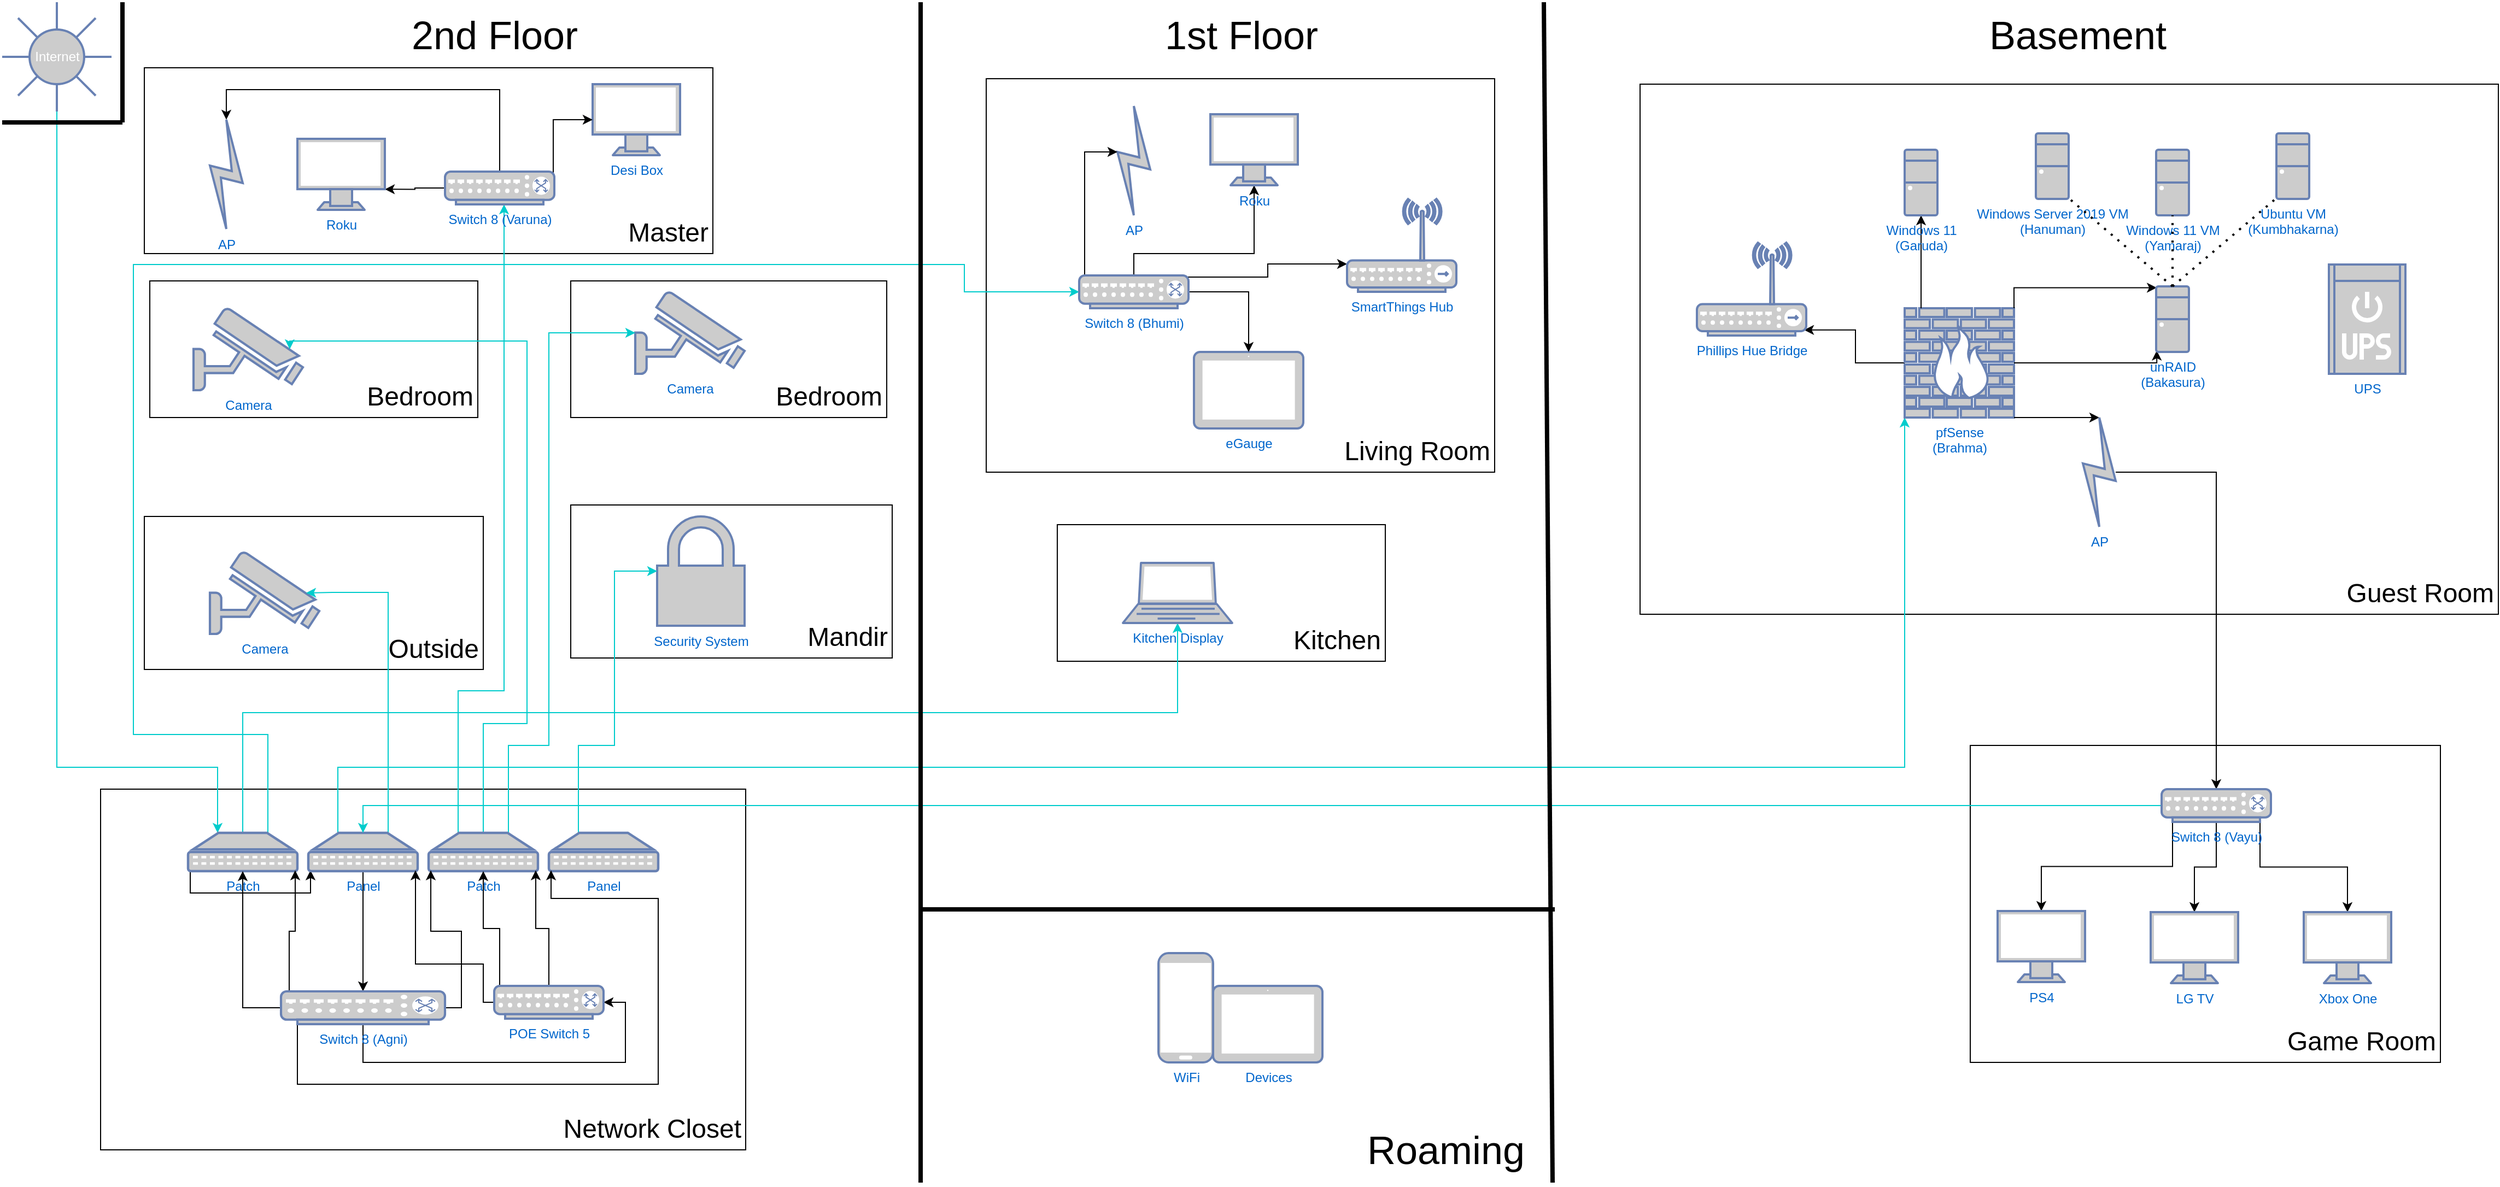 <mxfile version="21.2.1" type="github">
  <diagram id="iYit6yQuZBh6cs0Pciwx" name="Page-1">
    <mxGraphModel dx="1247" dy="657" grid="1" gridSize="10" guides="1" tooltips="1" connect="1" arrows="1" fold="1" page="1" pageScale="1" pageWidth="850" pageHeight="1100" background="#ffffff" math="0" shadow="0">
      <root>
        <mxCell id="0" />
        <mxCell id="1" parent="0" />
        <mxCell id="tFoZjdkVx6EBwdPbSg_g-109" value="Game Room" style="rounded=0;whiteSpace=wrap;html=1;align=right;verticalAlign=bottom;fontSize=24;spacingRight=2;spacingBottom=2;" parent="1" vertex="1">
          <mxGeometry x="1810" y="690" width="430" height="290" as="geometry" />
        </mxCell>
        <mxCell id="tFoZjdkVx6EBwdPbSg_g-105" value="Guest Room" style="rounded=0;whiteSpace=wrap;html=1;align=right;verticalAlign=bottom;labelPosition=center;verticalLabelPosition=middle;fontSize=24;spacingRight=2;spacingBottom=2;" parent="1" vertex="1">
          <mxGeometry x="1508" y="85" width="785" height="485" as="geometry" />
        </mxCell>
        <mxCell id="tFoZjdkVx6EBwdPbSg_g-93" value="Kitchen" style="rounded=0;whiteSpace=wrap;html=1;align=right;verticalAlign=bottom;fontSize=24;spacingRight=2;spacingBottom=2;" parent="1" vertex="1">
          <mxGeometry x="975" y="488" width="300" height="125" as="geometry" />
        </mxCell>
        <mxCell id="tFoZjdkVx6EBwdPbSg_g-92" value="Living Room" style="rounded=0;whiteSpace=wrap;html=1;align=right;verticalAlign=bottom;labelPosition=center;verticalLabelPosition=middle;fontSize=24;spacingRight=2;spacingBottom=2;" parent="1" vertex="1">
          <mxGeometry x="910" y="80" width="465" height="360" as="geometry" />
        </mxCell>
        <mxCell id="tFoZjdkVx6EBwdPbSg_g-90" value="Network Closet" style="rounded=0;whiteSpace=wrap;html=1;fontSize=24;align=right;verticalAlign=bottom;spacingRight=2;spacingBottom=2;" parent="1" vertex="1">
          <mxGeometry x="100" y="730" width="590" height="330" as="geometry" />
        </mxCell>
        <mxCell id="tFoZjdkVx6EBwdPbSg_g-89" value="Outside" style="rounded=0;whiteSpace=wrap;html=1;fontSize=24;align=right;verticalAlign=bottom;spacingRight=2;spacingBottom=2;" parent="1" vertex="1">
          <mxGeometry x="140" y="480.5" width="310" height="140" as="geometry" />
        </mxCell>
        <mxCell id="tFoZjdkVx6EBwdPbSg_g-80" value="Mandir" style="rounded=0;whiteSpace=wrap;html=1;fontSize=24;align=right;verticalAlign=bottom;spacingRight=2;spacingBottom=2;" parent="1" vertex="1">
          <mxGeometry x="530" y="470" width="294" height="140" as="geometry" />
        </mxCell>
        <mxCell id="tFoZjdkVx6EBwdPbSg_g-88" value="Bedroom" style="rounded=0;whiteSpace=wrap;html=1;align=right;verticalAlign=bottom;fontSize=24;spacingRight=2;spacingBottom=2;" parent="1" vertex="1">
          <mxGeometry x="530" y="265" width="289" height="125" as="geometry" />
        </mxCell>
        <mxCell id="tFoZjdkVx6EBwdPbSg_g-83" value="Bedroom" style="rounded=0;whiteSpace=wrap;html=1;align=right;verticalAlign=bottom;fontSize=24;spacingRight=2;spacingBottom=2;" parent="1" vertex="1">
          <mxGeometry x="145" y="265" width="300" height="125" as="geometry" />
        </mxCell>
        <mxCell id="tFoZjdkVx6EBwdPbSg_g-81" value="Master" style="rounded=0;whiteSpace=wrap;html=1;align=right;verticalAlign=bottom;labelPosition=center;verticalLabelPosition=middle;fontSize=24;spacingBottom=2;spacingRight=2;" parent="1" vertex="1">
          <mxGeometry x="140" y="70" width="520" height="170" as="geometry" />
        </mxCell>
        <mxCell id="kMpKY0jFBlT35RkL3wRk-18" style="edgeStyle=orthogonalEdgeStyle;rounded=0;orthogonalLoop=1;jettySize=auto;html=1;exitX=0.5;exitY=1;exitDx=0;exitDy=0;entryX=0.27;entryY=0;entryDx=0;entryDy=0;entryPerimeter=0;strokeColor=#00CCCC;" parent="1" source="tFoZjdkVx6EBwdPbSg_g-2" target="tFoZjdkVx6EBwdPbSg_g-25" edge="1">
          <mxGeometry relative="1" as="geometry">
            <Array as="points">
              <mxPoint x="60" y="710" />
              <mxPoint x="207" y="710" />
            </Array>
          </mxGeometry>
        </mxCell>
        <mxCell id="tFoZjdkVx6EBwdPbSg_g-2" value="Internet" style="html=1;fillColor=#CCCCCC;strokeColor=#6881B3;shape=ellipse;perimeter=ellipsePerimeter;gradientColor=none;gradientDirection=north;fontColor=#ffffff;strokeWidth=2;" parent="1" vertex="1">
          <mxGeometry x="35" y="35" width="50" height="50" as="geometry" />
        </mxCell>
        <mxCell id="tFoZjdkVx6EBwdPbSg_g-3" value="" style="strokeColor=#6881B3;edgeStyle=none;rounded=0;endArrow=none;dashed=0;html=1;strokeWidth=2;" parent="1" target="tFoZjdkVx6EBwdPbSg_g-2" edge="1">
          <mxGeometry relative="1" as="geometry">
            <mxPoint x="60" y="10" as="sourcePoint" />
          </mxGeometry>
        </mxCell>
        <mxCell id="tFoZjdkVx6EBwdPbSg_g-4" value="" style="strokeColor=#6881B3;edgeStyle=none;rounded=0;endArrow=none;dashed=0;html=1;strokeWidth=2;" parent="1" target="tFoZjdkVx6EBwdPbSg_g-2" edge="1">
          <mxGeometry relative="1" as="geometry">
            <mxPoint x="95.5" y="24.5" as="sourcePoint" />
          </mxGeometry>
        </mxCell>
        <mxCell id="tFoZjdkVx6EBwdPbSg_g-5" value="" style="strokeColor=#6881B3;edgeStyle=none;rounded=0;endArrow=none;dashed=0;html=1;strokeWidth=2;" parent="1" target="tFoZjdkVx6EBwdPbSg_g-2" edge="1">
          <mxGeometry relative="1" as="geometry">
            <mxPoint x="110" y="60" as="sourcePoint" />
          </mxGeometry>
        </mxCell>
        <mxCell id="tFoZjdkVx6EBwdPbSg_g-6" value="" style="strokeColor=#6881B3;edgeStyle=none;rounded=0;endArrow=none;dashed=0;html=1;strokeWidth=2;" parent="1" target="tFoZjdkVx6EBwdPbSg_g-2" edge="1">
          <mxGeometry relative="1" as="geometry">
            <mxPoint x="95.5" y="95.5" as="sourcePoint" />
          </mxGeometry>
        </mxCell>
        <mxCell id="tFoZjdkVx6EBwdPbSg_g-7" value="" style="strokeColor=#6881B3;edgeStyle=none;rounded=0;endArrow=none;dashed=0;html=1;strokeWidth=2;" parent="1" target="tFoZjdkVx6EBwdPbSg_g-2" edge="1">
          <mxGeometry relative="1" as="geometry">
            <mxPoint x="60" y="110" as="sourcePoint" />
          </mxGeometry>
        </mxCell>
        <mxCell id="tFoZjdkVx6EBwdPbSg_g-8" value="" style="strokeColor=#6881B3;edgeStyle=none;rounded=0;endArrow=none;dashed=0;html=1;strokeWidth=2;" parent="1" target="tFoZjdkVx6EBwdPbSg_g-2" edge="1">
          <mxGeometry relative="1" as="geometry">
            <mxPoint x="24.5" y="95.5" as="sourcePoint" />
          </mxGeometry>
        </mxCell>
        <mxCell id="tFoZjdkVx6EBwdPbSg_g-9" value="" style="strokeColor=#6881B3;edgeStyle=none;rounded=0;endArrow=none;dashed=0;html=1;strokeWidth=2;" parent="1" target="tFoZjdkVx6EBwdPbSg_g-2" edge="1">
          <mxGeometry relative="1" as="geometry">
            <mxPoint x="10" y="60" as="sourcePoint" />
          </mxGeometry>
        </mxCell>
        <mxCell id="tFoZjdkVx6EBwdPbSg_g-10" value="" style="strokeColor=#6881B3;edgeStyle=none;rounded=0;endArrow=none;dashed=0;html=1;strokeWidth=2;" parent="1" target="tFoZjdkVx6EBwdPbSg_g-2" edge="1">
          <mxGeometry relative="1" as="geometry">
            <mxPoint x="24.5" y="24.5" as="sourcePoint" />
          </mxGeometry>
        </mxCell>
        <mxCell id="tFoZjdkVx6EBwdPbSg_g-12" value="AP" style="fontColor=#0066CC;verticalAlign=top;verticalLabelPosition=bottom;labelPosition=center;align=center;html=1;outlineConnect=0;fillColor=#CCCCCC;strokeColor=#6881B3;gradientColor=none;gradientDirection=north;strokeWidth=2;shape=mxgraph.networks.comm_link;" parent="1" vertex="1">
          <mxGeometry x="200" y="117.5" width="30" height="100" as="geometry" />
        </mxCell>
        <mxCell id="tFoZjdkVx6EBwdPbSg_g-16" value="Desi Box" style="fontColor=#0066CC;verticalAlign=top;verticalLabelPosition=bottom;labelPosition=center;align=center;html=1;outlineConnect=0;fillColor=#CCCCCC;strokeColor=#6881B3;gradientColor=none;gradientDirection=north;strokeWidth=2;shape=mxgraph.networks.monitor;" parent="1" vertex="1">
          <mxGeometry x="550" y="85" width="80" height="65" as="geometry" />
        </mxCell>
        <mxCell id="tFoZjdkVx6EBwdPbSg_g-17" value="eGauge&lt;br&gt;" style="fontColor=#0066CC;verticalAlign=top;verticalLabelPosition=bottom;labelPosition=center;align=center;html=1;outlineConnect=0;fillColor=#CCCCCC;strokeColor=#6881B3;gradientColor=none;gradientDirection=north;strokeWidth=2;shape=mxgraph.networks.tablet;" parent="1" vertex="1">
          <mxGeometry x="1100" y="330" width="100" height="70" as="geometry" />
        </mxCell>
        <mxCell id="tFoZjdkVx6EBwdPbSg_g-18" value="Camera" style="fontColor=#0066CC;verticalAlign=top;verticalLabelPosition=bottom;labelPosition=center;align=center;html=1;outlineConnect=0;fillColor=#CCCCCC;strokeColor=#6881B3;gradientColor=none;gradientDirection=north;strokeWidth=2;shape=mxgraph.networks.security_camera;" parent="1" vertex="1">
          <mxGeometry x="589" y="275" width="100" height="75" as="geometry" />
        </mxCell>
        <mxCell id="tFoZjdkVx6EBwdPbSg_g-19" value="Camera" style="fontColor=#0066CC;verticalAlign=top;verticalLabelPosition=bottom;labelPosition=center;align=center;html=1;outlineConnect=0;fillColor=#CCCCCC;strokeColor=#6881B3;gradientColor=none;gradientDirection=north;strokeWidth=2;shape=mxgraph.networks.security_camera;" parent="1" vertex="1">
          <mxGeometry x="185" y="290" width="100" height="75" as="geometry" />
        </mxCell>
        <mxCell id="tFoZjdkVx6EBwdPbSg_g-20" value="Security System" style="fontColor=#0066CC;verticalAlign=top;verticalLabelPosition=bottom;labelPosition=center;align=center;html=1;outlineConnect=0;fillColor=#CCCCCC;strokeColor=#6881B3;gradientColor=none;gradientDirection=north;strokeWidth=2;shape=mxgraph.networks.secured;" parent="1" vertex="1">
          <mxGeometry x="609" y="480.5" width="80" height="100" as="geometry" />
        </mxCell>
        <mxCell id="tFoZjdkVx6EBwdPbSg_g-21" value="Camera" style="fontColor=#0066CC;verticalAlign=top;verticalLabelPosition=bottom;labelPosition=center;align=center;html=1;outlineConnect=0;fillColor=#CCCCCC;strokeColor=#6881B3;gradientColor=none;gradientDirection=north;strokeWidth=2;shape=mxgraph.networks.security_camera;" parent="1" vertex="1">
          <mxGeometry x="200" y="513" width="100" height="75" as="geometry" />
        </mxCell>
        <mxCell id="kMpKY0jFBlT35RkL3wRk-9" style="edgeStyle=orthogonalEdgeStyle;rounded=0;orthogonalLoop=1;jettySize=auto;html=1;exitX=0.02;exitY=0.98;exitDx=0;exitDy=0;exitPerimeter=0;entryX=0.02;entryY=0.98;entryDx=0;entryDy=0;entryPerimeter=0;" parent="1" source="tFoZjdkVx6EBwdPbSg_g-25" target="tFoZjdkVx6EBwdPbSg_g-29" edge="1">
          <mxGeometry relative="1" as="geometry">
            <Array as="points">
              <mxPoint x="182" y="825" />
              <mxPoint x="292" y="825" />
            </Array>
          </mxGeometry>
        </mxCell>
        <mxCell id="kMpKY0jFBlT35RkL3wRk-19" style="edgeStyle=orthogonalEdgeStyle;rounded=0;orthogonalLoop=1;jettySize=auto;html=1;exitX=0.5;exitY=0;exitDx=0;exitDy=0;exitPerimeter=0;entryX=0.5;entryY=1;entryDx=0;entryDy=0;entryPerimeter=0;strokeColor=#00CCCC;" parent="1" source="tFoZjdkVx6EBwdPbSg_g-25" target="tFoZjdkVx6EBwdPbSg_g-44" edge="1">
          <mxGeometry relative="1" as="geometry">
            <Array as="points">
              <mxPoint x="230" y="660" />
              <mxPoint x="1085" y="660" />
            </Array>
          </mxGeometry>
        </mxCell>
        <mxCell id="kMpKY0jFBlT35RkL3wRk-40" style="edgeStyle=orthogonalEdgeStyle;rounded=0;orthogonalLoop=1;jettySize=auto;html=1;exitX=0.73;exitY=0;exitDx=0;exitDy=0;exitPerimeter=0;entryX=0;entryY=0.5;entryDx=0;entryDy=0;entryPerimeter=0;strokeColor=#00CCCC;" parent="1" source="tFoZjdkVx6EBwdPbSg_g-25" target="tFoZjdkVx6EBwdPbSg_g-52" edge="1">
          <mxGeometry relative="1" as="geometry">
            <Array as="points">
              <mxPoint x="253" y="680" />
              <mxPoint x="130" y="680" />
              <mxPoint x="130" y="250" />
              <mxPoint x="890" y="250" />
              <mxPoint x="890" y="275" />
            </Array>
          </mxGeometry>
        </mxCell>
        <mxCell id="tFoZjdkVx6EBwdPbSg_g-25" value="Patch" style="fontColor=#0066CC;verticalAlign=top;verticalLabelPosition=bottom;labelPosition=center;align=center;html=1;outlineConnect=0;fillColor=#CCCCCC;strokeColor=#6881B3;gradientColor=none;gradientDirection=north;strokeWidth=2;shape=mxgraph.networks.patch_panel;" parent="1" vertex="1">
          <mxGeometry x="180" y="770" width="100" height="35" as="geometry" />
        </mxCell>
        <mxCell id="kMpKY0jFBlT35RkL3wRk-11" style="edgeStyle=orthogonalEdgeStyle;rounded=0;orthogonalLoop=1;jettySize=auto;html=1;exitX=0.5;exitY=1;exitDx=0;exitDy=0;exitPerimeter=0;" parent="1" source="tFoZjdkVx6EBwdPbSg_g-29" target="tFoZjdkVx6EBwdPbSg_g-43" edge="1">
          <mxGeometry relative="1" as="geometry" />
        </mxCell>
        <mxCell id="kMpKY0jFBlT35RkL3wRk-44" style="edgeStyle=orthogonalEdgeStyle;rounded=0;orthogonalLoop=1;jettySize=auto;html=1;exitX=0.27;exitY=0;exitDx=0;exitDy=0;exitPerimeter=0;entryX=0;entryY=1;entryDx=0;entryDy=0;entryPerimeter=0;strokeColor=#00CCCC;" parent="1" source="tFoZjdkVx6EBwdPbSg_g-29" target="tFoZjdkVx6EBwdPbSg_g-59" edge="1">
          <mxGeometry relative="1" as="geometry">
            <Array as="points">
              <mxPoint x="317" y="710" />
              <mxPoint x="1750" y="710" />
            </Array>
            <mxPoint x="1575.08" y="935.38" as="targetPoint" />
          </mxGeometry>
        </mxCell>
        <mxCell id="kMpKY0jFBlT35RkL3wRk-46" style="edgeStyle=orthogonalEdgeStyle;rounded=0;orthogonalLoop=1;jettySize=auto;html=1;exitX=0.73;exitY=0;exitDx=0;exitDy=0;exitPerimeter=0;entryX=0.88;entryY=0.5;entryDx=0;entryDy=0;entryPerimeter=0;strokeColor=#00CCCC;" parent="1" source="tFoZjdkVx6EBwdPbSg_g-29" target="tFoZjdkVx6EBwdPbSg_g-21" edge="1">
          <mxGeometry relative="1" as="geometry">
            <Array as="points">
              <mxPoint x="363" y="550" />
              <mxPoint x="312" y="550" />
            </Array>
          </mxGeometry>
        </mxCell>
        <mxCell id="tFoZjdkVx6EBwdPbSg_g-29" value="Panel" style="fontColor=#0066CC;verticalAlign=top;verticalLabelPosition=bottom;labelPosition=center;align=center;html=1;outlineConnect=0;fillColor=#CCCCCC;strokeColor=#6881B3;gradientColor=none;gradientDirection=north;strokeWidth=2;shape=mxgraph.networks.patch_panel;" parent="1" vertex="1">
          <mxGeometry x="290" y="770" width="100" height="35" as="geometry" />
        </mxCell>
        <mxCell id="kMpKY0jFBlT35RkL3wRk-49" style="edgeStyle=orthogonalEdgeStyle;rounded=0;orthogonalLoop=1;jettySize=auto;html=1;exitX=0.27;exitY=0;exitDx=0;exitDy=0;exitPerimeter=0;strokeColor=#00CCCC;" parent="1" source="tFoZjdkVx6EBwdPbSg_g-33" target="kMpKY0jFBlT35RkL3wRk-41" edge="1">
          <mxGeometry relative="1" as="geometry">
            <Array as="points">
              <mxPoint x="427" y="640" />
              <mxPoint x="469" y="640" />
            </Array>
          </mxGeometry>
        </mxCell>
        <mxCell id="kMpKY0jFBlT35RkL3wRk-50" style="edgeStyle=orthogonalEdgeStyle;rounded=0;orthogonalLoop=1;jettySize=auto;html=1;exitX=0.5;exitY=0;exitDx=0;exitDy=0;exitPerimeter=0;entryX=0.88;entryY=0.5;entryDx=0;entryDy=0;entryPerimeter=0;strokeColor=#00CCCC;" parent="1" source="tFoZjdkVx6EBwdPbSg_g-33" target="tFoZjdkVx6EBwdPbSg_g-19" edge="1">
          <mxGeometry relative="1" as="geometry">
            <Array as="points">
              <mxPoint x="450" y="670" />
              <mxPoint x="490" y="670" />
              <mxPoint x="490" y="320" />
              <mxPoint x="273" y="320" />
            </Array>
          </mxGeometry>
        </mxCell>
        <mxCell id="kMpKY0jFBlT35RkL3wRk-51" style="edgeStyle=orthogonalEdgeStyle;rounded=0;orthogonalLoop=1;jettySize=auto;html=1;exitX=0.73;exitY=0;exitDx=0;exitDy=0;exitPerimeter=0;entryX=0;entryY=0.5;entryDx=0;entryDy=0;entryPerimeter=0;strokeColor=#00CCCC;" parent="1" source="tFoZjdkVx6EBwdPbSg_g-33" target="tFoZjdkVx6EBwdPbSg_g-18" edge="1">
          <mxGeometry relative="1" as="geometry">
            <Array as="points">
              <mxPoint x="473" y="690" />
              <mxPoint x="510" y="690" />
              <mxPoint x="510" y="312" />
            </Array>
          </mxGeometry>
        </mxCell>
        <mxCell id="tFoZjdkVx6EBwdPbSg_g-33" value="Patch" style="fontColor=#0066CC;verticalAlign=top;verticalLabelPosition=bottom;labelPosition=center;align=center;html=1;outlineConnect=0;fillColor=#CCCCCC;strokeColor=#6881B3;gradientColor=none;gradientDirection=north;strokeWidth=2;shape=mxgraph.networks.patch_panel;" parent="1" vertex="1">
          <mxGeometry x="400" y="770" width="100" height="35" as="geometry" />
        </mxCell>
        <mxCell id="kMpKY0jFBlT35RkL3wRk-52" style="edgeStyle=orthogonalEdgeStyle;rounded=0;orthogonalLoop=1;jettySize=auto;html=1;exitX=0.27;exitY=0;exitDx=0;exitDy=0;exitPerimeter=0;entryX=0;entryY=0.5;entryDx=0;entryDy=0;entryPerimeter=0;strokeColor=#00CCCC;" parent="1" source="tFoZjdkVx6EBwdPbSg_g-35" target="tFoZjdkVx6EBwdPbSg_g-20" edge="1">
          <mxGeometry relative="1" as="geometry">
            <Array as="points">
              <mxPoint x="537" y="690" />
              <mxPoint x="570" y="690" />
              <mxPoint x="570" y="530" />
            </Array>
          </mxGeometry>
        </mxCell>
        <mxCell id="tFoZjdkVx6EBwdPbSg_g-35" value="Panel" style="fontColor=#0066CC;verticalAlign=top;verticalLabelPosition=bottom;labelPosition=center;align=center;html=1;outlineConnect=0;fillColor=#CCCCCC;strokeColor=#6881B3;gradientColor=none;gradientDirection=north;strokeWidth=2;shape=mxgraph.networks.patch_panel;" parent="1" vertex="1">
          <mxGeometry x="510" y="770" width="100" height="35" as="geometry" />
        </mxCell>
        <mxCell id="kMpKY0jFBlT35RkL3wRk-6" style="edgeStyle=orthogonalEdgeStyle;rounded=0;orthogonalLoop=1;jettySize=auto;html=1;exitX=0;exitY=0.5;exitDx=0;exitDy=0;exitPerimeter=0;entryX=0.5;entryY=1;entryDx=0;entryDy=0;entryPerimeter=0;" parent="1" source="tFoZjdkVx6EBwdPbSg_g-43" target="tFoZjdkVx6EBwdPbSg_g-25" edge="1">
          <mxGeometry relative="1" as="geometry" />
        </mxCell>
        <mxCell id="kMpKY0jFBlT35RkL3wRk-7" style="edgeStyle=orthogonalEdgeStyle;rounded=0;orthogonalLoop=1;jettySize=auto;html=1;exitX=0.05;exitY=0.05;exitDx=0;exitDy=0;exitPerimeter=0;entryX=0.98;entryY=0.98;entryDx=0;entryDy=0;entryPerimeter=0;" parent="1" source="tFoZjdkVx6EBwdPbSg_g-43" target="tFoZjdkVx6EBwdPbSg_g-25" edge="1">
          <mxGeometry relative="1" as="geometry" />
        </mxCell>
        <mxCell id="kMpKY0jFBlT35RkL3wRk-13" style="edgeStyle=orthogonalEdgeStyle;rounded=0;orthogonalLoop=1;jettySize=auto;html=1;exitX=1;exitY=0.5;exitDx=0;exitDy=0;exitPerimeter=0;entryX=0.02;entryY=0.98;entryDx=0;entryDy=0;entryPerimeter=0;" parent="1" source="tFoZjdkVx6EBwdPbSg_g-43" target="tFoZjdkVx6EBwdPbSg_g-33" edge="1">
          <mxGeometry relative="1" as="geometry">
            <Array as="points">
              <mxPoint x="430" y="930" />
              <mxPoint x="430" y="860" />
              <mxPoint x="402" y="860" />
            </Array>
          </mxGeometry>
        </mxCell>
        <mxCell id="kMpKY0jFBlT35RkL3wRk-16" style="edgeStyle=orthogonalEdgeStyle;rounded=0;orthogonalLoop=1;jettySize=auto;html=1;exitX=0.1;exitY=1;exitDx=0;exitDy=0;exitPerimeter=0;entryX=0.02;entryY=0.98;entryDx=0;entryDy=0;entryPerimeter=0;" parent="1" source="tFoZjdkVx6EBwdPbSg_g-43" target="tFoZjdkVx6EBwdPbSg_g-35" edge="1">
          <mxGeometry relative="1" as="geometry">
            <Array as="points">
              <mxPoint x="280" y="1000" />
              <mxPoint x="610" y="1000" />
              <mxPoint x="610" y="830" />
              <mxPoint x="512" y="830" />
            </Array>
          </mxGeometry>
        </mxCell>
        <mxCell id="kMpKY0jFBlT35RkL3wRk-17" style="edgeStyle=orthogonalEdgeStyle;rounded=0;orthogonalLoop=1;jettySize=auto;html=1;exitX=0.5;exitY=1;exitDx=0;exitDy=0;exitPerimeter=0;entryX=1;entryY=0.5;entryDx=0;entryDy=0;entryPerimeter=0;" parent="1" source="tFoZjdkVx6EBwdPbSg_g-43" target="kMpKY0jFBlT35RkL3wRk-4" edge="1">
          <mxGeometry relative="1" as="geometry">
            <Array as="points">
              <mxPoint x="340" y="980" />
              <mxPoint x="580" y="980" />
              <mxPoint x="580" y="925" />
            </Array>
          </mxGeometry>
        </mxCell>
        <mxCell id="tFoZjdkVx6EBwdPbSg_g-43" value="Switch 8 (Agni)" style="fontColor=#0066CC;verticalAlign=top;verticalLabelPosition=bottom;labelPosition=center;align=center;html=1;outlineConnect=0;fillColor=#CCCCCC;strokeColor=#6881B3;gradientColor=none;gradientDirection=north;strokeWidth=2;shape=mxgraph.networks.switch;" parent="1" vertex="1">
          <mxGeometry x="265" y="915" width="150" height="30" as="geometry" />
        </mxCell>
        <mxCell id="tFoZjdkVx6EBwdPbSg_g-44" value="Kitchen Display" style="fontColor=#0066CC;verticalAlign=top;verticalLabelPosition=bottom;labelPosition=center;align=center;html=1;outlineConnect=0;fillColor=#CCCCCC;strokeColor=#6881B3;gradientColor=none;gradientDirection=north;strokeWidth=2;shape=mxgraph.networks.laptop;" parent="1" vertex="1">
          <mxGeometry x="1035" y="523" width="100" height="55" as="geometry" />
        </mxCell>
        <mxCell id="tFoZjdkVx6EBwdPbSg_g-45" value="WiFi" style="fontColor=#0066CC;verticalAlign=top;verticalLabelPosition=bottom;labelPosition=center;align=center;html=1;outlineConnect=0;fillColor=#CCCCCC;strokeColor=#6881B3;gradientColor=none;gradientDirection=north;strokeWidth=2;shape=mxgraph.networks.mobile;" parent="1" vertex="1">
          <mxGeometry x="1067.5" y="880" width="50" height="100" as="geometry" />
        </mxCell>
        <mxCell id="tFoZjdkVx6EBwdPbSg_g-46" value="Devices" style="fontColor=#0066CC;verticalAlign=top;verticalLabelPosition=bottom;labelPosition=center;align=center;html=1;outlineConnect=0;fillColor=#CCCCCC;strokeColor=#6881B3;gradientColor=none;gradientDirection=north;strokeWidth=2;shape=mxgraph.networks.tablet;" parent="1" vertex="1">
          <mxGeometry x="1117.5" y="910" width="100" height="70" as="geometry" />
        </mxCell>
        <mxCell id="tFoZjdkVx6EBwdPbSg_g-48" value="AP" style="fontColor=#0066CC;verticalAlign=top;verticalLabelPosition=bottom;labelPosition=center;align=center;html=1;outlineConnect=0;fillColor=#CCCCCC;strokeColor=#6881B3;gradientColor=none;gradientDirection=north;strokeWidth=2;shape=mxgraph.networks.comm_link;" parent="1" vertex="1">
          <mxGeometry x="1030" y="105" width="30" height="100" as="geometry" />
        </mxCell>
        <mxCell id="kMpKY0jFBlT35RkL3wRk-22" style="edgeStyle=orthogonalEdgeStyle;rounded=0;orthogonalLoop=1;jettySize=auto;html=1;exitX=0.05;exitY=0.05;exitDx=0;exitDy=0;exitPerimeter=0;entryX=0;entryY=0.42;entryDx=0;entryDy=0;entryPerimeter=0;strokeColor=#000000;" parent="1" source="tFoZjdkVx6EBwdPbSg_g-52" target="tFoZjdkVx6EBwdPbSg_g-48" edge="1">
          <mxGeometry relative="1" as="geometry">
            <Array as="points">
              <mxPoint x="1000" y="147" />
            </Array>
          </mxGeometry>
        </mxCell>
        <mxCell id="kMpKY0jFBlT35RkL3wRk-23" style="edgeStyle=orthogonalEdgeStyle;rounded=0;orthogonalLoop=1;jettySize=auto;html=1;exitX=0.5;exitY=0;exitDx=0;exitDy=0;exitPerimeter=0;entryX=0.5;entryY=1;entryDx=0;entryDy=0;entryPerimeter=0;strokeColor=#000000;" parent="1" source="tFoZjdkVx6EBwdPbSg_g-52" target="tFoZjdkVx6EBwdPbSg_g-54" edge="1">
          <mxGeometry relative="1" as="geometry">
            <Array as="points">
              <mxPoint x="1045" y="240" />
              <mxPoint x="1155" y="240" />
            </Array>
          </mxGeometry>
        </mxCell>
        <mxCell id="kMpKY0jFBlT35RkL3wRk-25" style="edgeStyle=orthogonalEdgeStyle;rounded=0;orthogonalLoop=1;jettySize=auto;html=1;exitX=0.95;exitY=0.05;exitDx=0;exitDy=0;exitPerimeter=0;entryX=0;entryY=0.7;entryDx=0;entryDy=0;entryPerimeter=0;strokeColor=#000000;" parent="1" source="tFoZjdkVx6EBwdPbSg_g-52" target="tFoZjdkVx6EBwdPbSg_g-55" edge="1">
          <mxGeometry relative="1" as="geometry" />
        </mxCell>
        <mxCell id="kMpKY0jFBlT35RkL3wRk-26" style="edgeStyle=orthogonalEdgeStyle;rounded=0;orthogonalLoop=1;jettySize=auto;html=1;exitX=1;exitY=0.5;exitDx=0;exitDy=0;exitPerimeter=0;entryX=0.5;entryY=0;entryDx=0;entryDy=0;entryPerimeter=0;strokeColor=#000000;" parent="1" source="tFoZjdkVx6EBwdPbSg_g-52" target="tFoZjdkVx6EBwdPbSg_g-17" edge="1">
          <mxGeometry relative="1" as="geometry" />
        </mxCell>
        <mxCell id="tFoZjdkVx6EBwdPbSg_g-52" value="Switch 8 (Bhumi)" style="fontColor=#0066CC;verticalAlign=top;verticalLabelPosition=bottom;labelPosition=center;align=center;html=1;outlineConnect=0;fillColor=#CCCCCC;strokeColor=#6881B3;gradientColor=none;gradientDirection=north;strokeWidth=2;shape=mxgraph.networks.switch;" parent="1" vertex="1">
          <mxGeometry x="995" y="260" width="100" height="30" as="geometry" />
        </mxCell>
        <mxCell id="tFoZjdkVx6EBwdPbSg_g-54" value="Roku" style="fontColor=#0066CC;verticalAlign=top;verticalLabelPosition=bottom;labelPosition=center;align=center;html=1;outlineConnect=0;fillColor=#CCCCCC;strokeColor=#6881B3;gradientColor=none;gradientDirection=north;strokeWidth=2;shape=mxgraph.networks.monitor;" parent="1" vertex="1">
          <mxGeometry x="1115" y="112.5" width="80" height="65" as="geometry" />
        </mxCell>
        <mxCell id="tFoZjdkVx6EBwdPbSg_g-55" value="SmartThings Hub" style="fontColor=#0066CC;verticalAlign=top;verticalLabelPosition=bottom;labelPosition=center;align=center;html=1;outlineConnect=0;fillColor=#CCCCCC;strokeColor=#6881B3;gradientColor=none;gradientDirection=north;strokeWidth=2;shape=mxgraph.networks.wireless_hub;" parent="1" vertex="1">
          <mxGeometry x="1240" y="190" width="100" height="85" as="geometry" />
        </mxCell>
        <mxCell id="tFoZjdkVx6EBwdPbSg_g-57" value="UPS" style="fontColor=#0066CC;verticalAlign=top;verticalLabelPosition=bottom;labelPosition=center;align=center;html=1;outlineConnect=0;fillColor=#CCCCCC;strokeColor=#6881B3;gradientColor=none;gradientDirection=north;strokeWidth=2;shape=mxgraph.networks.ups_small;" parent="1" vertex="1">
          <mxGeometry x="2138" y="250" width="70" height="100" as="geometry" />
        </mxCell>
        <mxCell id="_-15zFt1hqszJWtI4I-v-4" style="edgeStyle=orthogonalEdgeStyle;rounded=0;orthogonalLoop=1;jettySize=auto;html=1;exitX=0;exitY=0.5;exitDx=0;exitDy=0;exitPerimeter=0;entryX=0.98;entryY=0.94;entryDx=0;entryDy=0;entryPerimeter=0;" parent="1" source="tFoZjdkVx6EBwdPbSg_g-59" target="tFoZjdkVx6EBwdPbSg_g-69" edge="1">
          <mxGeometry relative="1" as="geometry" />
        </mxCell>
        <mxCell id="tFoZjdkVx6EBwdPbSg_g-59" value="pfSense&lt;br&gt;(Brahma)" style="fontColor=#0066CC;verticalAlign=top;verticalLabelPosition=bottom;labelPosition=center;align=center;html=1;outlineConnect=0;fillColor=#CCCCCC;strokeColor=#6881B3;gradientColor=none;gradientDirection=north;strokeWidth=2;shape=mxgraph.networks.firewall;" parent="1" vertex="1">
          <mxGeometry x="1750" y="290" width="100" height="100" as="geometry" />
        </mxCell>
        <mxCell id="kMpKY0jFBlT35RkL3wRk-30" style="edgeStyle=orthogonalEdgeStyle;rounded=0;orthogonalLoop=1;jettySize=auto;html=1;entryX=0.5;entryY=1;entryDx=0;entryDy=0;entryPerimeter=0;strokeColor=#000000;" parent="1" source="tFoZjdkVx6EBwdPbSg_g-59" target="tFoZjdkVx6EBwdPbSg_g-66" edge="1">
          <mxGeometry relative="1" as="geometry">
            <mxPoint x="1764.75" y="281.5" as="sourcePoint" />
            <Array as="points">
              <mxPoint x="1765" y="270" />
              <mxPoint x="1765" y="270" />
            </Array>
          </mxGeometry>
        </mxCell>
        <mxCell id="kMpKY0jFBlT35RkL3wRk-33" style="edgeStyle=orthogonalEdgeStyle;rounded=0;orthogonalLoop=1;jettySize=auto;html=1;exitX=1;exitY=1;exitDx=0;exitDy=0;exitPerimeter=0;strokeColor=#000000;entryX=0.5;entryY=0;entryDx=0;entryDy=0;entryPerimeter=0;" parent="1" source="tFoZjdkVx6EBwdPbSg_g-59" target="tFoZjdkVx6EBwdPbSg_g-101" edge="1">
          <mxGeometry relative="1" as="geometry">
            <Array as="points">
              <mxPoint x="1910" y="390" />
              <mxPoint x="1910" y="390" />
            </Array>
            <mxPoint x="1886.25" y="281.5" as="sourcePoint" />
          </mxGeometry>
        </mxCell>
        <mxCell id="kMpKY0jFBlT35RkL3wRk-34" style="edgeStyle=orthogonalEdgeStyle;rounded=0;orthogonalLoop=1;jettySize=auto;html=1;exitX=1;exitY=0;exitDx=0;exitDy=0;exitPerimeter=0;entryX=0.02;entryY=0.02;entryDx=0;entryDy=0;entryPerimeter=0;strokeColor=#000000;" parent="1" source="tFoZjdkVx6EBwdPbSg_g-59" target="tFoZjdkVx6EBwdPbSg_g-67" edge="1">
          <mxGeometry relative="1" as="geometry">
            <mxPoint x="1893" y="295" as="sourcePoint" />
            <Array as="points">
              <mxPoint x="1850" y="271" />
            </Array>
          </mxGeometry>
        </mxCell>
        <mxCell id="kMpKY0jFBlT35RkL3wRk-35" style="edgeStyle=orthogonalEdgeStyle;rounded=0;orthogonalLoop=1;jettySize=auto;html=1;exitX=1;exitY=0.5;exitDx=0;exitDy=0;exitPerimeter=0;entryX=0.02;entryY=0.98;entryDx=0;entryDy=0;entryPerimeter=0;strokeColor=#000000;" parent="1" source="tFoZjdkVx6EBwdPbSg_g-59" target="tFoZjdkVx6EBwdPbSg_g-67" edge="1">
          <mxGeometry relative="1" as="geometry">
            <mxPoint x="1879.5" y="310" as="sourcePoint" />
            <Array as="points">
              <mxPoint x="1981" y="340" />
            </Array>
          </mxGeometry>
        </mxCell>
        <mxCell id="kMpKY0jFBlT35RkL3wRk-37" style="edgeStyle=orthogonalEdgeStyle;rounded=0;orthogonalLoop=1;jettySize=auto;html=1;entryX=0.5;entryY=0;entryDx=0;entryDy=0;entryPerimeter=0;strokeColor=#000000;" parent="1" source="tFoZjdkVx6EBwdPbSg_g-101" target="tFoZjdkVx6EBwdPbSg_g-74" edge="1">
          <mxGeometry relative="1" as="geometry">
            <Array as="points">
              <mxPoint x="2035" y="440" />
            </Array>
            <mxPoint x="1826" y="440" as="sourcePoint" />
          </mxGeometry>
        </mxCell>
        <mxCell id="tFoZjdkVx6EBwdPbSg_g-66" value="Windows 11&lt;br&gt;(Garuda)" style="fontColor=#0066CC;verticalAlign=top;verticalLabelPosition=bottom;labelPosition=center;align=center;html=1;outlineConnect=0;fillColor=#CCCCCC;strokeColor=#6881B3;gradientColor=none;gradientDirection=north;strokeWidth=2;shape=mxgraph.networks.desktop_pc;" parent="1" vertex="1">
          <mxGeometry x="1750" y="145" width="30" height="60" as="geometry" />
        </mxCell>
        <mxCell id="tFoZjdkVx6EBwdPbSg_g-67" value="unRAID&lt;br&gt;(Bakasura)" style="fontColor=#0066CC;verticalAlign=top;verticalLabelPosition=bottom;labelPosition=center;align=center;html=1;outlineConnect=0;fillColor=#CCCCCC;strokeColor=#6881B3;gradientColor=none;gradientDirection=north;strokeWidth=2;shape=mxgraph.networks.desktop_pc;" parent="1" vertex="1">
          <mxGeometry x="1980" y="270" width="30" height="60" as="geometry" />
        </mxCell>
        <mxCell id="tFoZjdkVx6EBwdPbSg_g-68" value="Windows Server 2019 VM&lt;br&gt;(Hanuman)" style="fontColor=#0066CC;verticalAlign=top;verticalLabelPosition=bottom;labelPosition=center;align=center;html=1;outlineConnect=0;fillColor=#CCCCCC;strokeColor=#6881B3;gradientColor=none;gradientDirection=north;strokeWidth=2;shape=mxgraph.networks.desktop_pc;" parent="1" vertex="1">
          <mxGeometry x="1870" y="130" width="30" height="60" as="geometry" />
        </mxCell>
        <mxCell id="tFoZjdkVx6EBwdPbSg_g-69" value="Phillips Hue Bridge" style="fontColor=#0066CC;verticalAlign=top;verticalLabelPosition=bottom;labelPosition=center;align=center;html=1;outlineConnect=0;fillColor=#CCCCCC;strokeColor=#6881B3;gradientColor=none;gradientDirection=north;strokeWidth=2;shape=mxgraph.networks.wireless_hub;" parent="1" vertex="1">
          <mxGeometry x="1560" y="230" width="100" height="85" as="geometry" />
        </mxCell>
        <mxCell id="tFoZjdkVx6EBwdPbSg_g-70" style="edgeStyle=orthogonalEdgeStyle;rounded=0;orthogonalLoop=1;jettySize=auto;html=1;exitX=0.9;exitY=1;exitDx=0;exitDy=0;exitPerimeter=0;" parent="1" source="tFoZjdkVx6EBwdPbSg_g-74" target="tFoZjdkVx6EBwdPbSg_g-76" edge="1">
          <mxGeometry relative="1" as="geometry" />
        </mxCell>
        <mxCell id="tFoZjdkVx6EBwdPbSg_g-71" style="edgeStyle=orthogonalEdgeStyle;rounded=0;orthogonalLoop=1;jettySize=auto;html=1;exitX=0.5;exitY=1;exitDx=0;exitDy=0;exitPerimeter=0;" parent="1" source="tFoZjdkVx6EBwdPbSg_g-74" target="tFoZjdkVx6EBwdPbSg_g-75" edge="1">
          <mxGeometry relative="1" as="geometry" />
        </mxCell>
        <mxCell id="tFoZjdkVx6EBwdPbSg_g-72" style="edgeStyle=orthogonalEdgeStyle;rounded=0;orthogonalLoop=1;jettySize=auto;html=1;exitX=0.1;exitY=1;exitDx=0;exitDy=0;exitPerimeter=0;" parent="1" source="tFoZjdkVx6EBwdPbSg_g-74" target="tFoZjdkVx6EBwdPbSg_g-77" edge="1">
          <mxGeometry relative="1" as="geometry" />
        </mxCell>
        <mxCell id="kMpKY0jFBlT35RkL3wRk-45" style="edgeStyle=orthogonalEdgeStyle;rounded=0;orthogonalLoop=1;jettySize=auto;html=1;exitX=0;exitY=0.5;exitDx=0;exitDy=0;exitPerimeter=0;entryX=0.5;entryY=0;entryDx=0;entryDy=0;entryPerimeter=0;strokeColor=#00CCCC;" parent="1" source="tFoZjdkVx6EBwdPbSg_g-74" target="tFoZjdkVx6EBwdPbSg_g-29" edge="1">
          <mxGeometry relative="1" as="geometry" />
        </mxCell>
        <mxCell id="tFoZjdkVx6EBwdPbSg_g-74" value="Switch 8 (Vayu)" style="fontColor=#0066CC;verticalAlign=top;verticalLabelPosition=bottom;labelPosition=center;align=center;html=1;outlineConnect=0;fillColor=#CCCCCC;strokeColor=#6881B3;gradientColor=none;gradientDirection=north;strokeWidth=2;shape=mxgraph.networks.switch;" parent="1" vertex="1">
          <mxGeometry x="1985" y="730" width="100" height="30" as="geometry" />
        </mxCell>
        <mxCell id="tFoZjdkVx6EBwdPbSg_g-75" value="LG TV" style="fontColor=#0066CC;verticalAlign=top;verticalLabelPosition=bottom;labelPosition=center;align=center;html=1;outlineConnect=0;fillColor=#CCCCCC;strokeColor=#6881B3;gradientColor=none;gradientDirection=north;strokeWidth=2;shape=mxgraph.networks.monitor;" parent="1" vertex="1">
          <mxGeometry x="1975" y="842.5" width="80" height="65" as="geometry" />
        </mxCell>
        <mxCell id="tFoZjdkVx6EBwdPbSg_g-76" value="Xbox One" style="fontColor=#0066CC;verticalAlign=top;verticalLabelPosition=bottom;labelPosition=center;align=center;html=1;outlineConnect=0;fillColor=#CCCCCC;strokeColor=#6881B3;gradientColor=none;gradientDirection=north;strokeWidth=2;shape=mxgraph.networks.monitor;" parent="1" vertex="1">
          <mxGeometry x="2115" y="842.5" width="80" height="65" as="geometry" />
        </mxCell>
        <mxCell id="tFoZjdkVx6EBwdPbSg_g-77" value="PS4" style="fontColor=#0066CC;verticalAlign=top;verticalLabelPosition=bottom;labelPosition=center;align=center;html=1;outlineConnect=0;fillColor=#CCCCCC;strokeColor=#6881B3;gradientColor=none;gradientDirection=north;strokeWidth=2;shape=mxgraph.networks.monitor;" parent="1" vertex="1">
          <mxGeometry x="1835" y="841.5" width="80" height="65" as="geometry" />
        </mxCell>
        <mxCell id="tFoZjdkVx6EBwdPbSg_g-84" value="" style="endArrow=none;html=1;strokeWidth=4;" parent="1" edge="1">
          <mxGeometry width="50" height="50" relative="1" as="geometry">
            <mxPoint x="850" y="1090" as="sourcePoint" />
            <mxPoint x="850" y="10" as="targetPoint" />
          </mxGeometry>
        </mxCell>
        <mxCell id="tFoZjdkVx6EBwdPbSg_g-85" value="" style="endArrow=none;html=1;strokeWidth=4;" parent="1" edge="1">
          <mxGeometry width="50" height="50" relative="1" as="geometry">
            <mxPoint x="10" y="120" as="sourcePoint" />
            <mxPoint x="120" y="120" as="targetPoint" />
          </mxGeometry>
        </mxCell>
        <mxCell id="tFoZjdkVx6EBwdPbSg_g-86" value="" style="endArrow=none;html=1;strokeWidth=4;" parent="1" edge="1">
          <mxGeometry width="50" height="50" relative="1" as="geometry">
            <mxPoint x="120" y="10" as="sourcePoint" />
            <mxPoint x="120" y="120" as="targetPoint" />
          </mxGeometry>
        </mxCell>
        <mxCell id="tFoZjdkVx6EBwdPbSg_g-87" value="" style="endArrow=none;html=1;strokeWidth=4;" parent="1" edge="1">
          <mxGeometry width="50" height="50" relative="1" as="geometry">
            <mxPoint x="1428" y="1090" as="sourcePoint" />
            <mxPoint x="1420" y="10" as="targetPoint" />
          </mxGeometry>
        </mxCell>
        <mxCell id="tFoZjdkVx6EBwdPbSg_g-94" value="" style="endArrow=none;html=1;fontSize=24;strokeWidth=4;" parent="1" edge="1">
          <mxGeometry width="50" height="50" relative="1" as="geometry">
            <mxPoint x="850" y="840" as="sourcePoint" />
            <mxPoint x="1430" y="840" as="targetPoint" />
          </mxGeometry>
        </mxCell>
        <mxCell id="tFoZjdkVx6EBwdPbSg_g-96" value="2nd Floor" style="text;html=1;strokeColor=none;fillColor=none;align=center;verticalAlign=middle;rounded=0;fontSize=36;" parent="1" vertex="1">
          <mxGeometry x="440" y="30" width="40" height="20" as="geometry" />
        </mxCell>
        <mxCell id="tFoZjdkVx6EBwdPbSg_g-98" value="1st Floor" style="text;html=1;strokeColor=none;fillColor=none;align=center;verticalAlign=middle;rounded=0;fontSize=36;" parent="1" vertex="1">
          <mxGeometry x="1122.5" y="30" width="40" height="20" as="geometry" />
        </mxCell>
        <mxCell id="tFoZjdkVx6EBwdPbSg_g-99" value="Roaming" style="text;html=1;strokeColor=none;fillColor=none;align=center;verticalAlign=middle;rounded=0;fontSize=36;" parent="1" vertex="1">
          <mxGeometry x="1310" y="1050" width="40" height="20" as="geometry" />
        </mxCell>
        <mxCell id="tFoZjdkVx6EBwdPbSg_g-100" value="Basement" style="text;html=1;strokeColor=none;fillColor=none;align=center;verticalAlign=middle;rounded=0;fontSize=36;" parent="1" vertex="1">
          <mxGeometry x="1888" y="30" width="40" height="20" as="geometry" />
        </mxCell>
        <mxCell id="tFoZjdkVx6EBwdPbSg_g-101" value="AP" style="fontColor=#0066CC;verticalAlign=top;verticalLabelPosition=bottom;labelPosition=center;align=center;html=1;outlineConnect=0;fillColor=#CCCCCC;strokeColor=#6881B3;gradientColor=none;gradientDirection=north;strokeWidth=2;shape=mxgraph.networks.comm_link;" parent="1" vertex="1">
          <mxGeometry x="1913" y="390" width="30" height="100" as="geometry" />
        </mxCell>
        <mxCell id="kMpKY0jFBlT35RkL3wRk-12" style="edgeStyle=orthogonalEdgeStyle;rounded=0;orthogonalLoop=1;jettySize=auto;html=1;exitX=0;exitY=0.5;exitDx=0;exitDy=0;exitPerimeter=0;entryX=0.98;entryY=0.98;entryDx=0;entryDy=0;entryPerimeter=0;" parent="1" source="kMpKY0jFBlT35RkL3wRk-4" target="tFoZjdkVx6EBwdPbSg_g-29" edge="1">
          <mxGeometry relative="1" as="geometry">
            <Array as="points">
              <mxPoint x="450" y="925" />
              <mxPoint x="450" y="890" />
              <mxPoint x="388" y="890" />
            </Array>
          </mxGeometry>
        </mxCell>
        <mxCell id="kMpKY0jFBlT35RkL3wRk-14" style="edgeStyle=orthogonalEdgeStyle;rounded=0;orthogonalLoop=1;jettySize=auto;html=1;exitX=0.05;exitY=0.05;exitDx=0;exitDy=0;exitPerimeter=0;entryX=0.5;entryY=1;entryDx=0;entryDy=0;entryPerimeter=0;" parent="1" source="kMpKY0jFBlT35RkL3wRk-4" target="tFoZjdkVx6EBwdPbSg_g-33" edge="1">
          <mxGeometry relative="1" as="geometry" />
        </mxCell>
        <mxCell id="kMpKY0jFBlT35RkL3wRk-15" style="edgeStyle=orthogonalEdgeStyle;rounded=0;orthogonalLoop=1;jettySize=auto;html=1;exitX=0.5;exitY=0;exitDx=0;exitDy=0;exitPerimeter=0;entryX=0.98;entryY=0.98;entryDx=0;entryDy=0;entryPerimeter=0;" parent="1" source="kMpKY0jFBlT35RkL3wRk-4" target="tFoZjdkVx6EBwdPbSg_g-33" edge="1">
          <mxGeometry relative="1" as="geometry" />
        </mxCell>
        <mxCell id="kMpKY0jFBlT35RkL3wRk-4" value="POE Switch 5" style="fontColor=#0066CC;verticalAlign=top;verticalLabelPosition=bottom;labelPosition=center;align=center;html=1;outlineConnect=0;fillColor=#CCCCCC;strokeColor=#6881B3;gradientColor=none;gradientDirection=north;strokeWidth=2;shape=mxgraph.networks.switch;" parent="1" vertex="1">
          <mxGeometry x="460" y="910" width="100" height="30" as="geometry" />
        </mxCell>
        <mxCell id="kMpKY0jFBlT35RkL3wRk-54" style="edgeStyle=orthogonalEdgeStyle;rounded=0;orthogonalLoop=1;jettySize=auto;html=1;exitX=0.95;exitY=0.05;exitDx=0;exitDy=0;exitPerimeter=0;entryX=0;entryY=0.5;entryDx=0;entryDy=0;entryPerimeter=0;strokeColor=#000000;" parent="1" source="kMpKY0jFBlT35RkL3wRk-41" target="tFoZjdkVx6EBwdPbSg_g-16" edge="1">
          <mxGeometry relative="1" as="geometry">
            <Array as="points">
              <mxPoint x="514" y="118" />
            </Array>
          </mxGeometry>
        </mxCell>
        <mxCell id="kMpKY0jFBlT35RkL3wRk-56" style="edgeStyle=orthogonalEdgeStyle;rounded=0;orthogonalLoop=1;jettySize=auto;html=1;exitX=0;exitY=0.5;exitDx=0;exitDy=0;exitPerimeter=0;entryX=1;entryY=0.71;entryDx=0;entryDy=0;entryPerimeter=0;strokeColor=#000000;" parent="1" source="kMpKY0jFBlT35RkL3wRk-41" target="kMpKY0jFBlT35RkL3wRk-42" edge="1">
          <mxGeometry relative="1" as="geometry" />
        </mxCell>
        <mxCell id="kMpKY0jFBlT35RkL3wRk-57" style="edgeStyle=orthogonalEdgeStyle;rounded=0;orthogonalLoop=1;jettySize=auto;html=1;exitX=0.5;exitY=0;exitDx=0;exitDy=0;exitPerimeter=0;entryX=0.5;entryY=0;entryDx=0;entryDy=0;entryPerimeter=0;strokeColor=#000000;" parent="1" source="kMpKY0jFBlT35RkL3wRk-41" target="tFoZjdkVx6EBwdPbSg_g-12" edge="1">
          <mxGeometry relative="1" as="geometry">
            <Array as="points">
              <mxPoint x="465" y="90" />
              <mxPoint x="215" y="90" />
            </Array>
          </mxGeometry>
        </mxCell>
        <mxCell id="kMpKY0jFBlT35RkL3wRk-41" value="Switch 8 (Varuna)" style="fontColor=#0066CC;verticalAlign=top;verticalLabelPosition=bottom;labelPosition=center;align=center;html=1;outlineConnect=0;fillColor=#CCCCCC;strokeColor=#6881B3;gradientColor=none;gradientDirection=north;strokeWidth=2;shape=mxgraph.networks.switch;" parent="1" vertex="1">
          <mxGeometry x="415" y="165" width="100" height="30" as="geometry" />
        </mxCell>
        <mxCell id="kMpKY0jFBlT35RkL3wRk-42" value="Roku" style="fontColor=#0066CC;verticalAlign=top;verticalLabelPosition=bottom;labelPosition=center;align=center;html=1;outlineConnect=0;fillColor=#CCCCCC;strokeColor=#6881B3;gradientColor=none;gradientDirection=north;strokeWidth=2;shape=mxgraph.networks.monitor;" parent="1" vertex="1">
          <mxGeometry x="280" y="135" width="80" height="65" as="geometry" />
        </mxCell>
        <mxCell id="Mnp4bqzAD3HJC9o2MJ2e-1" value="" style="endArrow=none;dashed=1;html=1;dashPattern=1 3;strokeWidth=2;rounded=0;exitX=0.5;exitY=0;exitDx=0;exitDy=0;exitPerimeter=0;entryX=0.98;entryY=0.98;entryDx=0;entryDy=0;entryPerimeter=0;" edge="1" parent="1" source="tFoZjdkVx6EBwdPbSg_g-67" target="tFoZjdkVx6EBwdPbSg_g-68">
          <mxGeometry width="50" height="50" relative="1" as="geometry">
            <mxPoint x="2020" y="240" as="sourcePoint" />
            <mxPoint x="2070" y="190" as="targetPoint" />
          </mxGeometry>
        </mxCell>
        <mxCell id="Mnp4bqzAD3HJC9o2MJ2e-2" value="Windows 11 VM&lt;br&gt;(Yamaraj)" style="fontColor=#0066CC;verticalAlign=top;verticalLabelPosition=bottom;labelPosition=center;align=center;html=1;outlineConnect=0;fillColor=#CCCCCC;strokeColor=#6881B3;gradientColor=none;gradientDirection=north;strokeWidth=2;shape=mxgraph.networks.desktop_pc;" vertex="1" parent="1">
          <mxGeometry x="1980" y="145" width="30" height="60" as="geometry" />
        </mxCell>
        <mxCell id="Mnp4bqzAD3HJC9o2MJ2e-3" value="Ubuntu VM&lt;br&gt;(Kumbhakarna)" style="fontColor=#0066CC;verticalAlign=top;verticalLabelPosition=bottom;labelPosition=center;align=center;html=1;outlineConnect=0;fillColor=#CCCCCC;strokeColor=#6881B3;gradientColor=none;gradientDirection=north;strokeWidth=2;shape=mxgraph.networks.desktop_pc;" vertex="1" parent="1">
          <mxGeometry x="2090" y="130" width="30" height="60" as="geometry" />
        </mxCell>
        <mxCell id="Mnp4bqzAD3HJC9o2MJ2e-4" value="" style="endArrow=none;dashed=1;html=1;dashPattern=1 3;strokeWidth=2;rounded=0;exitX=0.5;exitY=0;exitDx=0;exitDy=0;exitPerimeter=0;" edge="1" parent="1" source="tFoZjdkVx6EBwdPbSg_g-67" target="Mnp4bqzAD3HJC9o2MJ2e-2">
          <mxGeometry width="50" height="50" relative="1" as="geometry">
            <mxPoint x="2005" y="280" as="sourcePoint" />
            <mxPoint x="1952" y="214" as="targetPoint" />
          </mxGeometry>
        </mxCell>
        <mxCell id="Mnp4bqzAD3HJC9o2MJ2e-5" value="" style="endArrow=none;dashed=1;html=1;dashPattern=1 3;strokeWidth=2;rounded=0;exitX=0.5;exitY=0;exitDx=0;exitDy=0;exitPerimeter=0;entryX=0.02;entryY=0.98;entryDx=0;entryDy=0;entryPerimeter=0;" edge="1" parent="1" source="tFoZjdkVx6EBwdPbSg_g-67" target="Mnp4bqzAD3HJC9o2MJ2e-3">
          <mxGeometry width="50" height="50" relative="1" as="geometry">
            <mxPoint x="2005" y="280" as="sourcePoint" />
            <mxPoint x="2005" y="215" as="targetPoint" />
          </mxGeometry>
        </mxCell>
      </root>
    </mxGraphModel>
  </diagram>
</mxfile>
